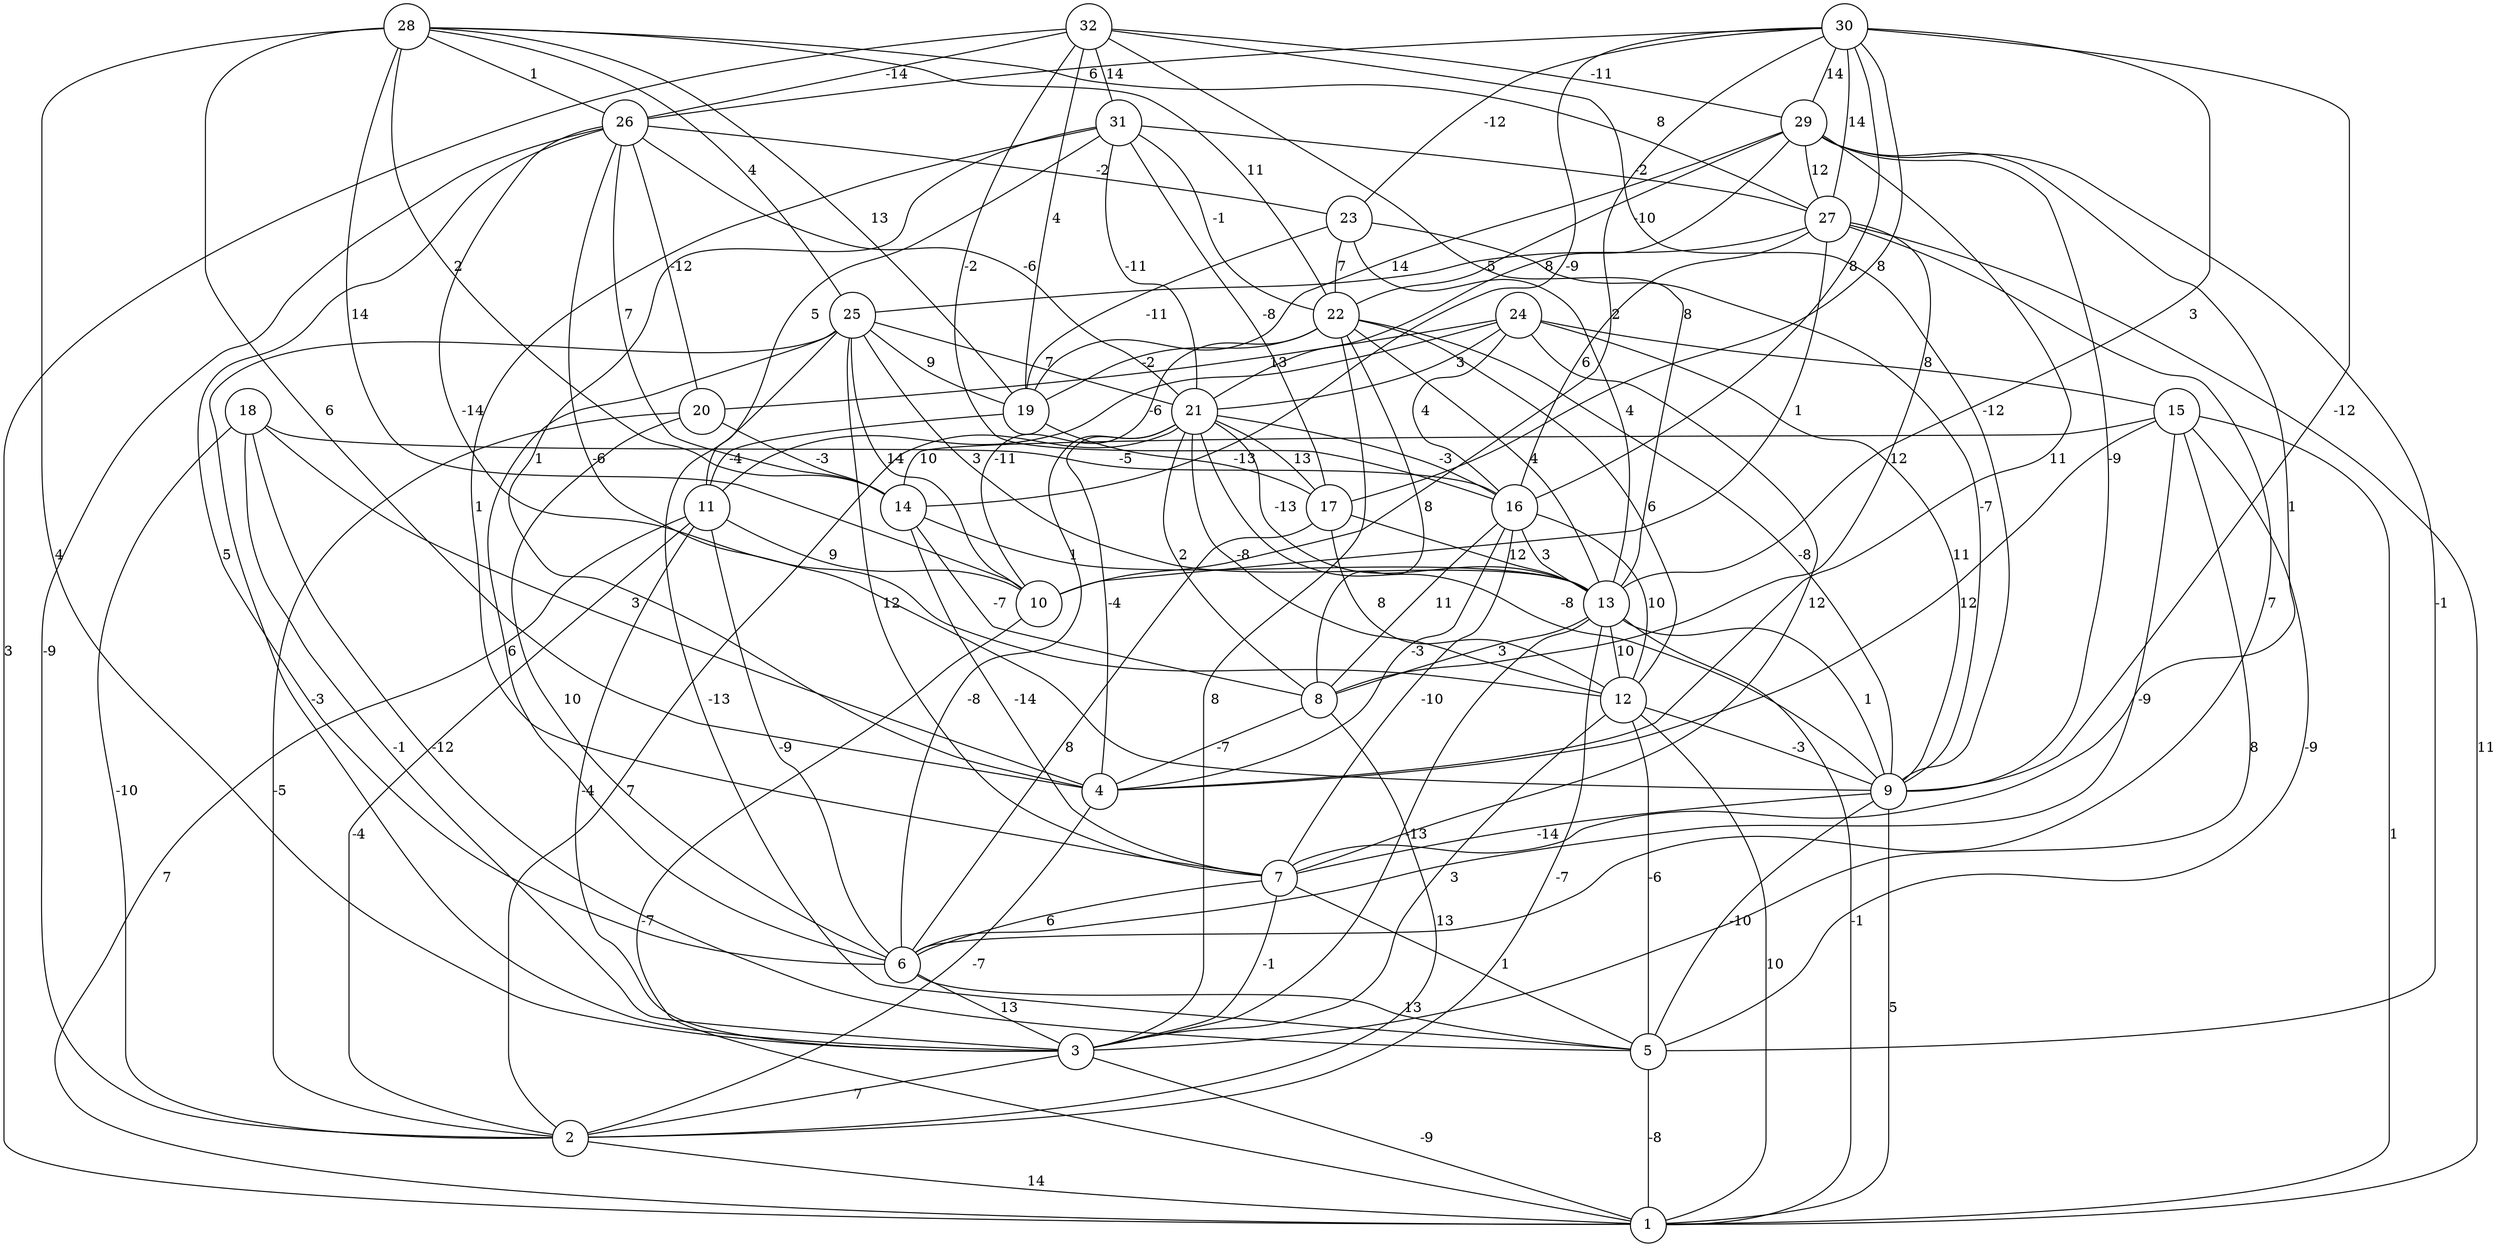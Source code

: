 graph { 
	 fontname="Helvetica,Arial,sans-serif" 
	 node [shape = circle]; 
	 32 -- 1 [label = "3"];
	 32 -- 9 [label = "-12"];
	 32 -- 13 [label = "8"];
	 32 -- 16 [label = "-2"];
	 32 -- 19 [label = "4"];
	 32 -- 26 [label = "-14"];
	 32 -- 29 [label = "-11"];
	 32 -- 31 [label = "14"];
	 31 -- 4 [label = "1"];
	 31 -- 7 [label = "1"];
	 31 -- 11 [label = "5"];
	 31 -- 17 [label = "-8"];
	 31 -- 21 [label = "-11"];
	 31 -- 22 [label = "-1"];
	 31 -- 27 [label = "-2"];
	 30 -- 9 [label = "-12"];
	 30 -- 10 [label = "2"];
	 30 -- 13 [label = "3"];
	 30 -- 14 [label = "-9"];
	 30 -- 16 [label = "8"];
	 30 -- 17 [label = "8"];
	 30 -- 23 [label = "-12"];
	 30 -- 26 [label = "6"];
	 30 -- 27 [label = "14"];
	 30 -- 29 [label = "14"];
	 29 -- 4 [label = "11"];
	 29 -- 5 [label = "-1"];
	 29 -- 7 [label = "1"];
	 29 -- 9 [label = "-9"];
	 29 -- 19 [label = "14"];
	 29 -- 21 [label = "8"];
	 29 -- 22 [label = "-10"];
	 29 -- 27 [label = "12"];
	 28 -- 3 [label = "4"];
	 28 -- 4 [label = "6"];
	 28 -- 10 [label = "14"];
	 28 -- 14 [label = "2"];
	 28 -- 19 [label = "13"];
	 28 -- 22 [label = "11"];
	 28 -- 25 [label = "4"];
	 28 -- 26 [label = "1"];
	 28 -- 27 [label = "8"];
	 27 -- 1 [label = "11"];
	 27 -- 6 [label = "7"];
	 27 -- 8 [label = "12"];
	 27 -- 10 [label = "1"];
	 27 -- 16 [label = "6"];
	 27 -- 25 [label = "5"];
	 26 -- 2 [label = "-9"];
	 26 -- 6 [label = "5"];
	 26 -- 9 [label = "-6"];
	 26 -- 12 [label = "-14"];
	 26 -- 14 [label = "7"];
	 26 -- 20 [label = "-12"];
	 26 -- 21 [label = "-6"];
	 26 -- 23 [label = "-2"];
	 25 -- 3 [label = "-3"];
	 25 -- 5 [label = "-13"];
	 25 -- 6 [label = "6"];
	 25 -- 7 [label = "12"];
	 25 -- 10 [label = "14"];
	 25 -- 13 [label = "3"];
	 25 -- 19 [label = "9"];
	 25 -- 21 [label = "7"];
	 24 -- 7 [label = "12"];
	 24 -- 9 [label = "11"];
	 24 -- 11 [label = "-6"];
	 24 -- 15 [label = "8"];
	 24 -- 16 [label = "4"];
	 24 -- 20 [label = "13"];
	 24 -- 21 [label = "3"];
	 23 -- 9 [label = "-7"];
	 23 -- 13 [label = "4"];
	 23 -- 19 [label = "-11"];
	 23 -- 22 [label = "7"];
	 22 -- 3 [label = "8"];
	 22 -- 8 [label = "8"];
	 22 -- 9 [label = "-8"];
	 22 -- 10 [label = "-11"];
	 22 -- 12 [label = "6"];
	 22 -- 13 [label = "4"];
	 22 -- 19 [label = "-2"];
	 21 -- 2 [label = "7"];
	 21 -- 4 [label = "-4"];
	 21 -- 6 [label = "-8"];
	 21 -- 8 [label = "2"];
	 21 -- 9 [label = "-8"];
	 21 -- 12 [label = "-8"];
	 21 -- 13 [label = "-13"];
	 21 -- 16 [label = "-3"];
	 21 -- 17 [label = "13"];
	 20 -- 2 [label = "-5"];
	 20 -- 6 [label = "10"];
	 20 -- 14 [label = "-3"];
	 19 -- 11 [label = "-4"];
	 19 -- 17 [label = "-13"];
	 18 -- 2 [label = "-10"];
	 18 -- 3 [label = "-1"];
	 18 -- 4 [label = "3"];
	 18 -- 5 [label = "-12"];
	 18 -- 16 [label = "-5"];
	 17 -- 6 [label = "8"];
	 17 -- 12 [label = "8"];
	 17 -- 13 [label = "12"];
	 16 -- 4 [label = "-3"];
	 16 -- 7 [label = "-10"];
	 16 -- 8 [label = "11"];
	 16 -- 12 [label = "10"];
	 16 -- 13 [label = "3"];
	 15 -- 1 [label = "1"];
	 15 -- 3 [label = "8"];
	 15 -- 4 [label = "12"];
	 15 -- 5 [label = "-9"];
	 15 -- 6 [label = "-9"];
	 15 -- 14 [label = "10"];
	 14 -- 7 [label = "-14"];
	 14 -- 8 [label = "-7"];
	 14 -- 13 [label = "1"];
	 13 -- 1 [label = "-1"];
	 13 -- 2 [label = "-7"];
	 13 -- 3 [label = "-13"];
	 13 -- 8 [label = "3"];
	 13 -- 9 [label = "1"];
	 13 -- 12 [label = "10"];
	 12 -- 1 [label = "10"];
	 12 -- 3 [label = "3"];
	 12 -- 5 [label = "-6"];
	 12 -- 9 [label = "-3"];
	 11 -- 1 [label = "7"];
	 11 -- 2 [label = "-4"];
	 11 -- 3 [label = "-4"];
	 11 -- 6 [label = "-9"];
	 11 -- 10 [label = "9"];
	 10 -- 1 [label = "-7"];
	 9 -- 1 [label = "5"];
	 9 -- 5 [label = "-10"];
	 9 -- 7 [label = "-14"];
	 8 -- 2 [label = "13"];
	 8 -- 4 [label = "-7"];
	 7 -- 3 [label = "-1"];
	 7 -- 5 [label = "1"];
	 7 -- 6 [label = "6"];
	 6 -- 3 [label = "13"];
	 6 -- 5 [label = "13"];
	 5 -- 1 [label = "-8"];
	 4 -- 2 [label = "-7"];
	 3 -- 1 [label = "-9"];
	 3 -- 2 [label = "7"];
	 2 -- 1 [label = "14"];
	 1;
	 2;
	 3;
	 4;
	 5;
	 6;
	 7;
	 8;
	 9;
	 10;
	 11;
	 12;
	 13;
	 14;
	 15;
	 16;
	 17;
	 18;
	 19;
	 20;
	 21;
	 22;
	 23;
	 24;
	 25;
	 26;
	 27;
	 28;
	 29;
	 30;
	 31;
	 32;
}
